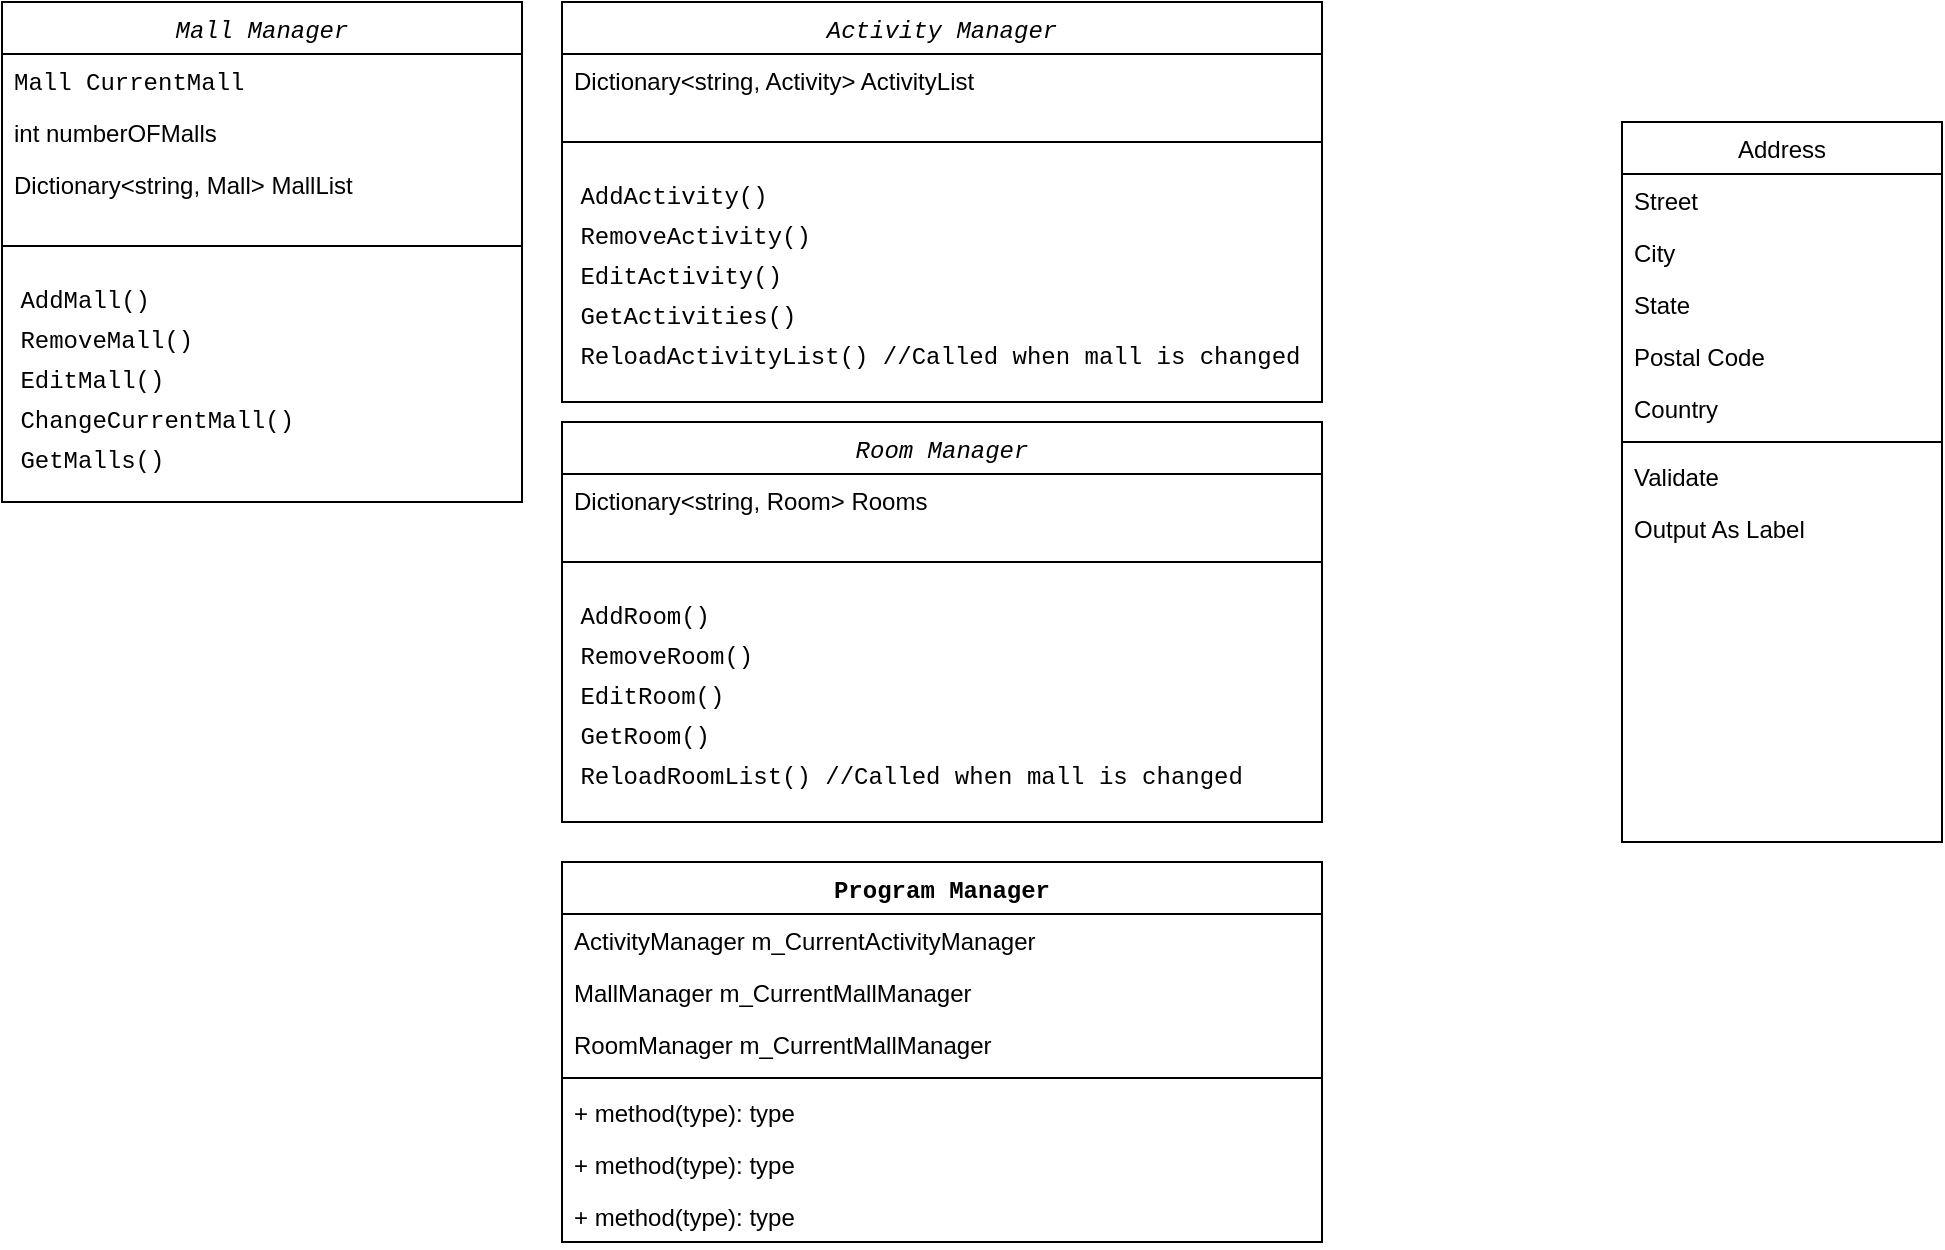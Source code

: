 <mxfile version="12.5.8" type="github">
  <diagram id="C5RBs43oDa-KdzZeNtuy" name="Page-1">
    <mxGraphModel dx="1173" dy="723" grid="1" gridSize="10" guides="1" tooltips="1" connect="1" arrows="1" fold="1" page="1" pageScale="1" pageWidth="827" pageHeight="1169" math="0" shadow="0">
      <root>
        <mxCell id="WIyWlLk6GJQsqaUBKTNV-0"/>
        <mxCell id="WIyWlLk6GJQsqaUBKTNV-1" parent="WIyWlLk6GJQsqaUBKTNV-0"/>
        <mxCell id="zkfFHV4jXpPFQw0GAbJ--0" value="Mall Manager" style="swimlane;fontStyle=2;align=center;verticalAlign=top;childLayout=stackLayout;horizontal=1;startSize=26;horizontalStack=0;resizeParent=1;resizeLast=0;collapsible=1;marginBottom=0;rounded=0;shadow=0;strokeWidth=1;fontFamily=Courier New;" parent="WIyWlLk6GJQsqaUBKTNV-1" vertex="1">
          <mxGeometry x="40" y="40" width="260" height="250" as="geometry">
            <mxRectangle x="230" y="140" width="160" height="26" as="alternateBounds"/>
          </mxGeometry>
        </mxCell>
        <mxCell id="zkfFHV4jXpPFQw0GAbJ--1" value="Mall CurrentMall" style="text;align=left;verticalAlign=top;spacingLeft=4;spacingRight=4;overflow=hidden;rotatable=0;points=[[0,0.5],[1,0.5]];portConstraint=eastwest;fontFamily=Courier New;" parent="zkfFHV4jXpPFQw0GAbJ--0" vertex="1">
          <mxGeometry y="26" width="260" height="26" as="geometry"/>
        </mxCell>
        <mxCell id="zkfFHV4jXpPFQw0GAbJ--2" value="int numberOFMalls&#xa;" style="text;align=left;verticalAlign=top;spacingLeft=4;spacingRight=4;overflow=hidden;rotatable=0;points=[[0,0.5],[1,0.5]];portConstraint=eastwest;rounded=0;shadow=0;html=0;" parent="zkfFHV4jXpPFQw0GAbJ--0" vertex="1">
          <mxGeometry y="52" width="260" height="26" as="geometry"/>
        </mxCell>
        <mxCell id="zkfFHV4jXpPFQw0GAbJ--3" value="Dictionary&lt;string, Mall&gt; MallList" style="text;align=left;verticalAlign=top;spacingLeft=4;spacingRight=4;overflow=hidden;rotatable=0;points=[[0,0.5],[1,0.5]];portConstraint=eastwest;rounded=0;shadow=0;html=0;" parent="zkfFHV4jXpPFQw0GAbJ--0" vertex="1">
          <mxGeometry y="78" width="260" height="26" as="geometry"/>
        </mxCell>
        <mxCell id="zkfFHV4jXpPFQw0GAbJ--4" value="" style="line;html=1;strokeWidth=1;align=left;verticalAlign=middle;spacingTop=-1;spacingLeft=3;spacingRight=3;rotatable=0;labelPosition=right;points=[];portConstraint=eastwest;" parent="zkfFHV4jXpPFQw0GAbJ--0" vertex="1">
          <mxGeometry y="104" width="260" height="36" as="geometry"/>
        </mxCell>
        <mxCell id="Tj8jSvptjdfWHOdPi4JO-0" value="&amp;nbsp;AddMall()" style="text;html=1;align=left;verticalAlign=middle;resizable=0;points=[];autosize=1;fontFamily=Courier New;" vertex="1" parent="zkfFHV4jXpPFQw0GAbJ--0">
          <mxGeometry y="140" width="260" height="20" as="geometry"/>
        </mxCell>
        <mxCell id="Tj8jSvptjdfWHOdPi4JO-1" value="&amp;nbsp;RemoveMall()" style="text;html=1;align=left;verticalAlign=middle;resizable=0;points=[];autosize=1;fontFamily=Courier New;" vertex="1" parent="zkfFHV4jXpPFQw0GAbJ--0">
          <mxGeometry y="160" width="260" height="20" as="geometry"/>
        </mxCell>
        <mxCell id="Tj8jSvptjdfWHOdPi4JO-2" value="&amp;nbsp;EditMall()" style="text;html=1;align=left;verticalAlign=middle;resizable=0;points=[];autosize=1;fontFamily=Courier New;" vertex="1" parent="zkfFHV4jXpPFQw0GAbJ--0">
          <mxGeometry y="180" width="260" height="20" as="geometry"/>
        </mxCell>
        <mxCell id="Tj8jSvptjdfWHOdPi4JO-3" value="&amp;nbsp;ChangeCurrentMall()" style="text;html=1;align=left;verticalAlign=middle;resizable=0;points=[];autosize=1;fontFamily=Courier New;" vertex="1" parent="zkfFHV4jXpPFQw0GAbJ--0">
          <mxGeometry y="200" width="260" height="20" as="geometry"/>
        </mxCell>
        <mxCell id="Tj8jSvptjdfWHOdPi4JO-4" value="&amp;nbsp;GetMalls()" style="text;html=1;align=left;verticalAlign=middle;resizable=0;points=[];autosize=1;fontFamily=Courier New;" vertex="1" parent="zkfFHV4jXpPFQw0GAbJ--0">
          <mxGeometry y="220" width="260" height="20" as="geometry"/>
        </mxCell>
        <mxCell id="zkfFHV4jXpPFQw0GAbJ--17" value="Address" style="swimlane;fontStyle=0;align=center;verticalAlign=top;childLayout=stackLayout;horizontal=1;startSize=26;horizontalStack=0;resizeParent=1;resizeLast=0;collapsible=1;marginBottom=0;rounded=0;shadow=0;strokeWidth=1;" parent="WIyWlLk6GJQsqaUBKTNV-1" vertex="1">
          <mxGeometry x="850" y="100" width="160" height="360" as="geometry">
            <mxRectangle x="550" y="140" width="160" height="26" as="alternateBounds"/>
          </mxGeometry>
        </mxCell>
        <mxCell id="zkfFHV4jXpPFQw0GAbJ--18" value="Street" style="text;align=left;verticalAlign=top;spacingLeft=4;spacingRight=4;overflow=hidden;rotatable=0;points=[[0,0.5],[1,0.5]];portConstraint=eastwest;" parent="zkfFHV4jXpPFQw0GAbJ--17" vertex="1">
          <mxGeometry y="26" width="160" height="26" as="geometry"/>
        </mxCell>
        <mxCell id="zkfFHV4jXpPFQw0GAbJ--19" value="City" style="text;align=left;verticalAlign=top;spacingLeft=4;spacingRight=4;overflow=hidden;rotatable=0;points=[[0,0.5],[1,0.5]];portConstraint=eastwest;rounded=0;shadow=0;html=0;" parent="zkfFHV4jXpPFQw0GAbJ--17" vertex="1">
          <mxGeometry y="52" width="160" height="26" as="geometry"/>
        </mxCell>
        <mxCell id="zkfFHV4jXpPFQw0GAbJ--20" value="State" style="text;align=left;verticalAlign=top;spacingLeft=4;spacingRight=4;overflow=hidden;rotatable=0;points=[[0,0.5],[1,0.5]];portConstraint=eastwest;rounded=0;shadow=0;html=0;" parent="zkfFHV4jXpPFQw0GAbJ--17" vertex="1">
          <mxGeometry y="78" width="160" height="26" as="geometry"/>
        </mxCell>
        <mxCell id="zkfFHV4jXpPFQw0GAbJ--21" value="Postal Code" style="text;align=left;verticalAlign=top;spacingLeft=4;spacingRight=4;overflow=hidden;rotatable=0;points=[[0,0.5],[1,0.5]];portConstraint=eastwest;rounded=0;shadow=0;html=0;" parent="zkfFHV4jXpPFQw0GAbJ--17" vertex="1">
          <mxGeometry y="104" width="160" height="26" as="geometry"/>
        </mxCell>
        <mxCell id="zkfFHV4jXpPFQw0GAbJ--22" value="Country" style="text;align=left;verticalAlign=top;spacingLeft=4;spacingRight=4;overflow=hidden;rotatable=0;points=[[0,0.5],[1,0.5]];portConstraint=eastwest;rounded=0;shadow=0;html=0;" parent="zkfFHV4jXpPFQw0GAbJ--17" vertex="1">
          <mxGeometry y="130" width="160" height="26" as="geometry"/>
        </mxCell>
        <mxCell id="zkfFHV4jXpPFQw0GAbJ--23" value="" style="line;html=1;strokeWidth=1;align=left;verticalAlign=middle;spacingTop=-1;spacingLeft=3;spacingRight=3;rotatable=0;labelPosition=right;points=[];portConstraint=eastwest;" parent="zkfFHV4jXpPFQw0GAbJ--17" vertex="1">
          <mxGeometry y="156" width="160" height="8" as="geometry"/>
        </mxCell>
        <mxCell id="zkfFHV4jXpPFQw0GAbJ--24" value="Validate" style="text;align=left;verticalAlign=top;spacingLeft=4;spacingRight=4;overflow=hidden;rotatable=0;points=[[0,0.5],[1,0.5]];portConstraint=eastwest;" parent="zkfFHV4jXpPFQw0GAbJ--17" vertex="1">
          <mxGeometry y="164" width="160" height="26" as="geometry"/>
        </mxCell>
        <mxCell id="zkfFHV4jXpPFQw0GAbJ--25" value="Output As Label" style="text;align=left;verticalAlign=top;spacingLeft=4;spacingRight=4;overflow=hidden;rotatable=0;points=[[0,0.5],[1,0.5]];portConstraint=eastwest;" parent="zkfFHV4jXpPFQw0GAbJ--17" vertex="1">
          <mxGeometry y="190" width="160" height="26" as="geometry"/>
        </mxCell>
        <mxCell id="Tj8jSvptjdfWHOdPi4JO-5" value="Activity Manager" style="swimlane;fontStyle=2;align=center;verticalAlign=top;childLayout=stackLayout;horizontal=1;startSize=26;horizontalStack=0;resizeParent=1;resizeLast=0;collapsible=1;marginBottom=0;rounded=0;shadow=0;strokeWidth=1;fontFamily=Courier New;" vertex="1" parent="WIyWlLk6GJQsqaUBKTNV-1">
          <mxGeometry x="320" y="40" width="380" height="200" as="geometry">
            <mxRectangle x="230" y="140" width="160" height="26" as="alternateBounds"/>
          </mxGeometry>
        </mxCell>
        <mxCell id="Tj8jSvptjdfWHOdPi4JO-8" value="Dictionary&lt;string, Activity&gt; ActivityList" style="text;align=left;verticalAlign=top;spacingLeft=4;spacingRight=4;overflow=hidden;rotatable=0;points=[[0,0.5],[1,0.5]];portConstraint=eastwest;rounded=0;shadow=0;html=0;" vertex="1" parent="Tj8jSvptjdfWHOdPi4JO-5">
          <mxGeometry y="26" width="380" height="26" as="geometry"/>
        </mxCell>
        <mxCell id="Tj8jSvptjdfWHOdPi4JO-9" value="" style="line;html=1;strokeWidth=1;align=left;verticalAlign=middle;spacingTop=-1;spacingLeft=3;spacingRight=3;rotatable=0;labelPosition=right;points=[];portConstraint=eastwest;" vertex="1" parent="Tj8jSvptjdfWHOdPi4JO-5">
          <mxGeometry y="52" width="380" height="36" as="geometry"/>
        </mxCell>
        <mxCell id="Tj8jSvptjdfWHOdPi4JO-10" value="&amp;nbsp;AddActivity()" style="text;html=1;align=left;verticalAlign=middle;resizable=0;points=[];autosize=1;fontFamily=Courier New;" vertex="1" parent="Tj8jSvptjdfWHOdPi4JO-5">
          <mxGeometry y="88" width="380" height="20" as="geometry"/>
        </mxCell>
        <mxCell id="Tj8jSvptjdfWHOdPi4JO-11" value="&amp;nbsp;RemoveActivity()" style="text;html=1;align=left;verticalAlign=middle;resizable=0;points=[];autosize=1;fontFamily=Courier New;" vertex="1" parent="Tj8jSvptjdfWHOdPi4JO-5">
          <mxGeometry y="108" width="380" height="20" as="geometry"/>
        </mxCell>
        <mxCell id="Tj8jSvptjdfWHOdPi4JO-12" value="&amp;nbsp;EditActivity()" style="text;html=1;align=left;verticalAlign=middle;resizable=0;points=[];autosize=1;fontFamily=Courier New;" vertex="1" parent="Tj8jSvptjdfWHOdPi4JO-5">
          <mxGeometry y="128" width="380" height="20" as="geometry"/>
        </mxCell>
        <mxCell id="Tj8jSvptjdfWHOdPi4JO-14" value="&amp;nbsp;GetActivities()" style="text;html=1;align=left;verticalAlign=middle;resizable=0;points=[];autosize=1;fontFamily=Courier New;" vertex="1" parent="Tj8jSvptjdfWHOdPi4JO-5">
          <mxGeometry y="148" width="380" height="20" as="geometry"/>
        </mxCell>
        <mxCell id="Tj8jSvptjdfWHOdPi4JO-15" value="&amp;nbsp;ReloadActivityList() //Called when mall is changed" style="text;html=1;align=left;verticalAlign=middle;resizable=0;points=[];autosize=1;fontFamily=Courier New;" vertex="1" parent="Tj8jSvptjdfWHOdPi4JO-5">
          <mxGeometry y="168" width="380" height="20" as="geometry"/>
        </mxCell>
        <mxCell id="Tj8jSvptjdfWHOdPi4JO-16" value="Room Manager" style="swimlane;fontStyle=2;align=center;verticalAlign=top;childLayout=stackLayout;horizontal=1;startSize=26;horizontalStack=0;resizeParent=1;resizeLast=0;collapsible=1;marginBottom=0;rounded=0;shadow=0;strokeWidth=1;fontFamily=Courier New;" vertex="1" parent="WIyWlLk6GJQsqaUBKTNV-1">
          <mxGeometry x="320" y="250" width="380" height="200" as="geometry">
            <mxRectangle x="230" y="140" width="160" height="26" as="alternateBounds"/>
          </mxGeometry>
        </mxCell>
        <mxCell id="Tj8jSvptjdfWHOdPi4JO-17" value="Dictionary&lt;string, Room&gt; Rooms" style="text;align=left;verticalAlign=top;spacingLeft=4;spacingRight=4;overflow=hidden;rotatable=0;points=[[0,0.5],[1,0.5]];portConstraint=eastwest;rounded=0;shadow=0;html=0;" vertex="1" parent="Tj8jSvptjdfWHOdPi4JO-16">
          <mxGeometry y="26" width="380" height="26" as="geometry"/>
        </mxCell>
        <mxCell id="Tj8jSvptjdfWHOdPi4JO-18" value="" style="line;html=1;strokeWidth=1;align=left;verticalAlign=middle;spacingTop=-1;spacingLeft=3;spacingRight=3;rotatable=0;labelPosition=right;points=[];portConstraint=eastwest;" vertex="1" parent="Tj8jSvptjdfWHOdPi4JO-16">
          <mxGeometry y="52" width="380" height="36" as="geometry"/>
        </mxCell>
        <mxCell id="Tj8jSvptjdfWHOdPi4JO-19" value="&amp;nbsp;AddRoom()" style="text;html=1;align=left;verticalAlign=middle;resizable=0;points=[];autosize=1;fontFamily=Courier New;" vertex="1" parent="Tj8jSvptjdfWHOdPi4JO-16">
          <mxGeometry y="88" width="380" height="20" as="geometry"/>
        </mxCell>
        <mxCell id="Tj8jSvptjdfWHOdPi4JO-20" value="&amp;nbsp;RemoveRoom()" style="text;html=1;align=left;verticalAlign=middle;resizable=0;points=[];autosize=1;fontFamily=Courier New;" vertex="1" parent="Tj8jSvptjdfWHOdPi4JO-16">
          <mxGeometry y="108" width="380" height="20" as="geometry"/>
        </mxCell>
        <mxCell id="Tj8jSvptjdfWHOdPi4JO-21" value="&amp;nbsp;EditRoom()" style="text;html=1;align=left;verticalAlign=middle;resizable=0;points=[];autosize=1;fontFamily=Courier New;" vertex="1" parent="Tj8jSvptjdfWHOdPi4JO-16">
          <mxGeometry y="128" width="380" height="20" as="geometry"/>
        </mxCell>
        <mxCell id="Tj8jSvptjdfWHOdPi4JO-22" value="&amp;nbsp;GetRoom()" style="text;html=1;align=left;verticalAlign=middle;resizable=0;points=[];autosize=1;fontFamily=Courier New;" vertex="1" parent="Tj8jSvptjdfWHOdPi4JO-16">
          <mxGeometry y="148" width="380" height="20" as="geometry"/>
        </mxCell>
        <mxCell id="Tj8jSvptjdfWHOdPi4JO-23" value="&amp;nbsp;ReloadRoomList() //Called when mall is changed" style="text;html=1;align=left;verticalAlign=middle;resizable=0;points=[];autosize=1;fontFamily=Courier New;" vertex="1" parent="Tj8jSvptjdfWHOdPi4JO-16">
          <mxGeometry y="168" width="380" height="20" as="geometry"/>
        </mxCell>
        <mxCell id="Tj8jSvptjdfWHOdPi4JO-45" value="Program Manager" style="swimlane;fontStyle=1;align=center;verticalAlign=top;childLayout=stackLayout;horizontal=1;startSize=26;horizontalStack=0;resizeParent=1;resizeParentMax=0;resizeLast=0;collapsible=1;marginBottom=0;fontFamily=Courier New;" vertex="1" parent="WIyWlLk6GJQsqaUBKTNV-1">
          <mxGeometry x="320" y="470" width="380" height="190" as="geometry"/>
        </mxCell>
        <mxCell id="Tj8jSvptjdfWHOdPi4JO-46" value="ActivityManager m_CurrentActivityManager&#xa;" style="text;strokeColor=none;fillColor=none;align=left;verticalAlign=top;spacingLeft=4;spacingRight=4;overflow=hidden;rotatable=0;points=[[0,0.5],[1,0.5]];portConstraint=eastwest;" vertex="1" parent="Tj8jSvptjdfWHOdPi4JO-45">
          <mxGeometry y="26" width="380" height="26" as="geometry"/>
        </mxCell>
        <mxCell id="Tj8jSvptjdfWHOdPi4JO-51" value="MallManager m_CurrentMallManager&#xa;" style="text;strokeColor=none;fillColor=none;align=left;verticalAlign=top;spacingLeft=4;spacingRight=4;overflow=hidden;rotatable=0;points=[[0,0.5],[1,0.5]];portConstraint=eastwest;" vertex="1" parent="Tj8jSvptjdfWHOdPi4JO-45">
          <mxGeometry y="52" width="380" height="26" as="geometry"/>
        </mxCell>
        <mxCell id="Tj8jSvptjdfWHOdPi4JO-62" value="RoomManager m_CurrentMallManager" style="text;strokeColor=none;fillColor=none;align=left;verticalAlign=top;spacingLeft=4;spacingRight=4;overflow=hidden;rotatable=0;points=[[0,0.5],[1,0.5]];portConstraint=eastwest;" vertex="1" parent="Tj8jSvptjdfWHOdPi4JO-45">
          <mxGeometry y="78" width="380" height="26" as="geometry"/>
        </mxCell>
        <mxCell id="Tj8jSvptjdfWHOdPi4JO-47" value="" style="line;strokeWidth=1;fillColor=none;align=left;verticalAlign=middle;spacingTop=-1;spacingLeft=3;spacingRight=3;rotatable=0;labelPosition=right;points=[];portConstraint=eastwest;" vertex="1" parent="Tj8jSvptjdfWHOdPi4JO-45">
          <mxGeometry y="104" width="380" height="8" as="geometry"/>
        </mxCell>
        <mxCell id="Tj8jSvptjdfWHOdPi4JO-48" value="+ method(type): type" style="text;strokeColor=none;fillColor=none;align=left;verticalAlign=top;spacingLeft=4;spacingRight=4;overflow=hidden;rotatable=0;points=[[0,0.5],[1,0.5]];portConstraint=eastwest;" vertex="1" parent="Tj8jSvptjdfWHOdPi4JO-45">
          <mxGeometry y="112" width="380" height="26" as="geometry"/>
        </mxCell>
        <mxCell id="Tj8jSvptjdfWHOdPi4JO-64" value="+ method(type): type" style="text;strokeColor=none;fillColor=none;align=left;verticalAlign=top;spacingLeft=4;spacingRight=4;overflow=hidden;rotatable=0;points=[[0,0.5],[1,0.5]];portConstraint=eastwest;" vertex="1" parent="Tj8jSvptjdfWHOdPi4JO-45">
          <mxGeometry y="138" width="380" height="26" as="geometry"/>
        </mxCell>
        <mxCell id="Tj8jSvptjdfWHOdPi4JO-50" value="+ method(type): type" style="text;strokeColor=none;fillColor=none;align=left;verticalAlign=top;spacingLeft=4;spacingRight=4;overflow=hidden;rotatable=0;points=[[0,0.5],[1,0.5]];portConstraint=eastwest;" vertex="1" parent="Tj8jSvptjdfWHOdPi4JO-45">
          <mxGeometry y="164" width="380" height="26" as="geometry"/>
        </mxCell>
      </root>
    </mxGraphModel>
  </diagram>
</mxfile>
